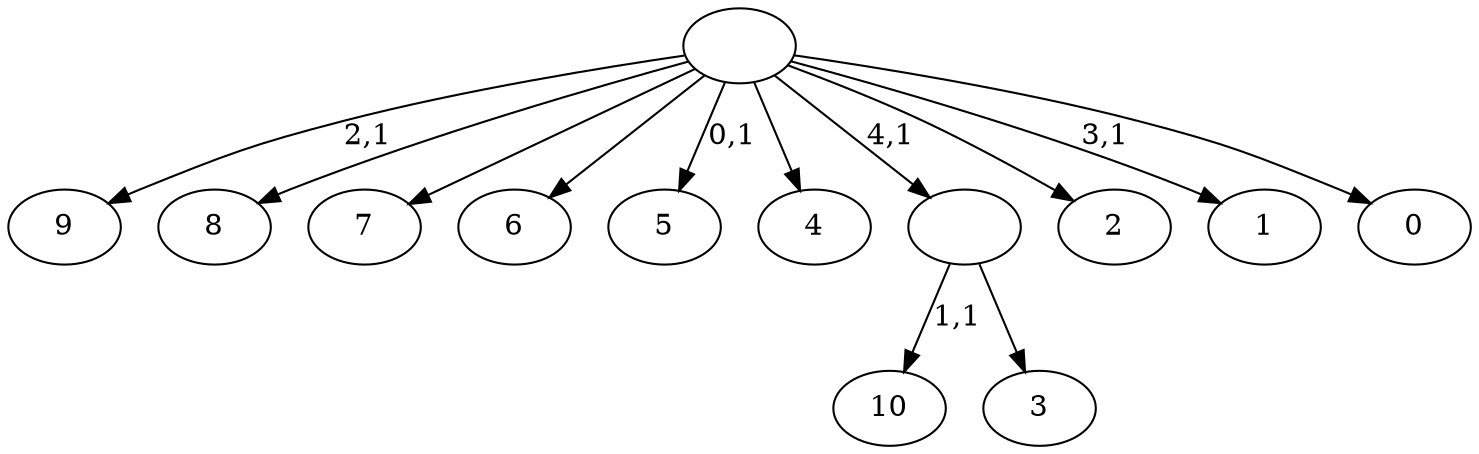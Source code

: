 digraph T {
	16 [label="10"]
	14 [label="9"]
	12 [label="8"]
	11 [label="7"]
	10 [label="6"]
	9 [label="5"]
	7 [label="4"]
	6 [label="3"]
	5 [label=""]
	4 [label="2"]
	3 [label="1"]
	1 [label="0"]
	0 [label=""]
	5 -> 16 [label="1,1"]
	5 -> 6 [label=""]
	0 -> 3 [label="3,1"]
	0 -> 9 [label="0,1"]
	0 -> 14 [label="2,1"]
	0 -> 12 [label=""]
	0 -> 11 [label=""]
	0 -> 10 [label=""]
	0 -> 7 [label=""]
	0 -> 5 [label="4,1"]
	0 -> 4 [label=""]
	0 -> 1 [label=""]
}
